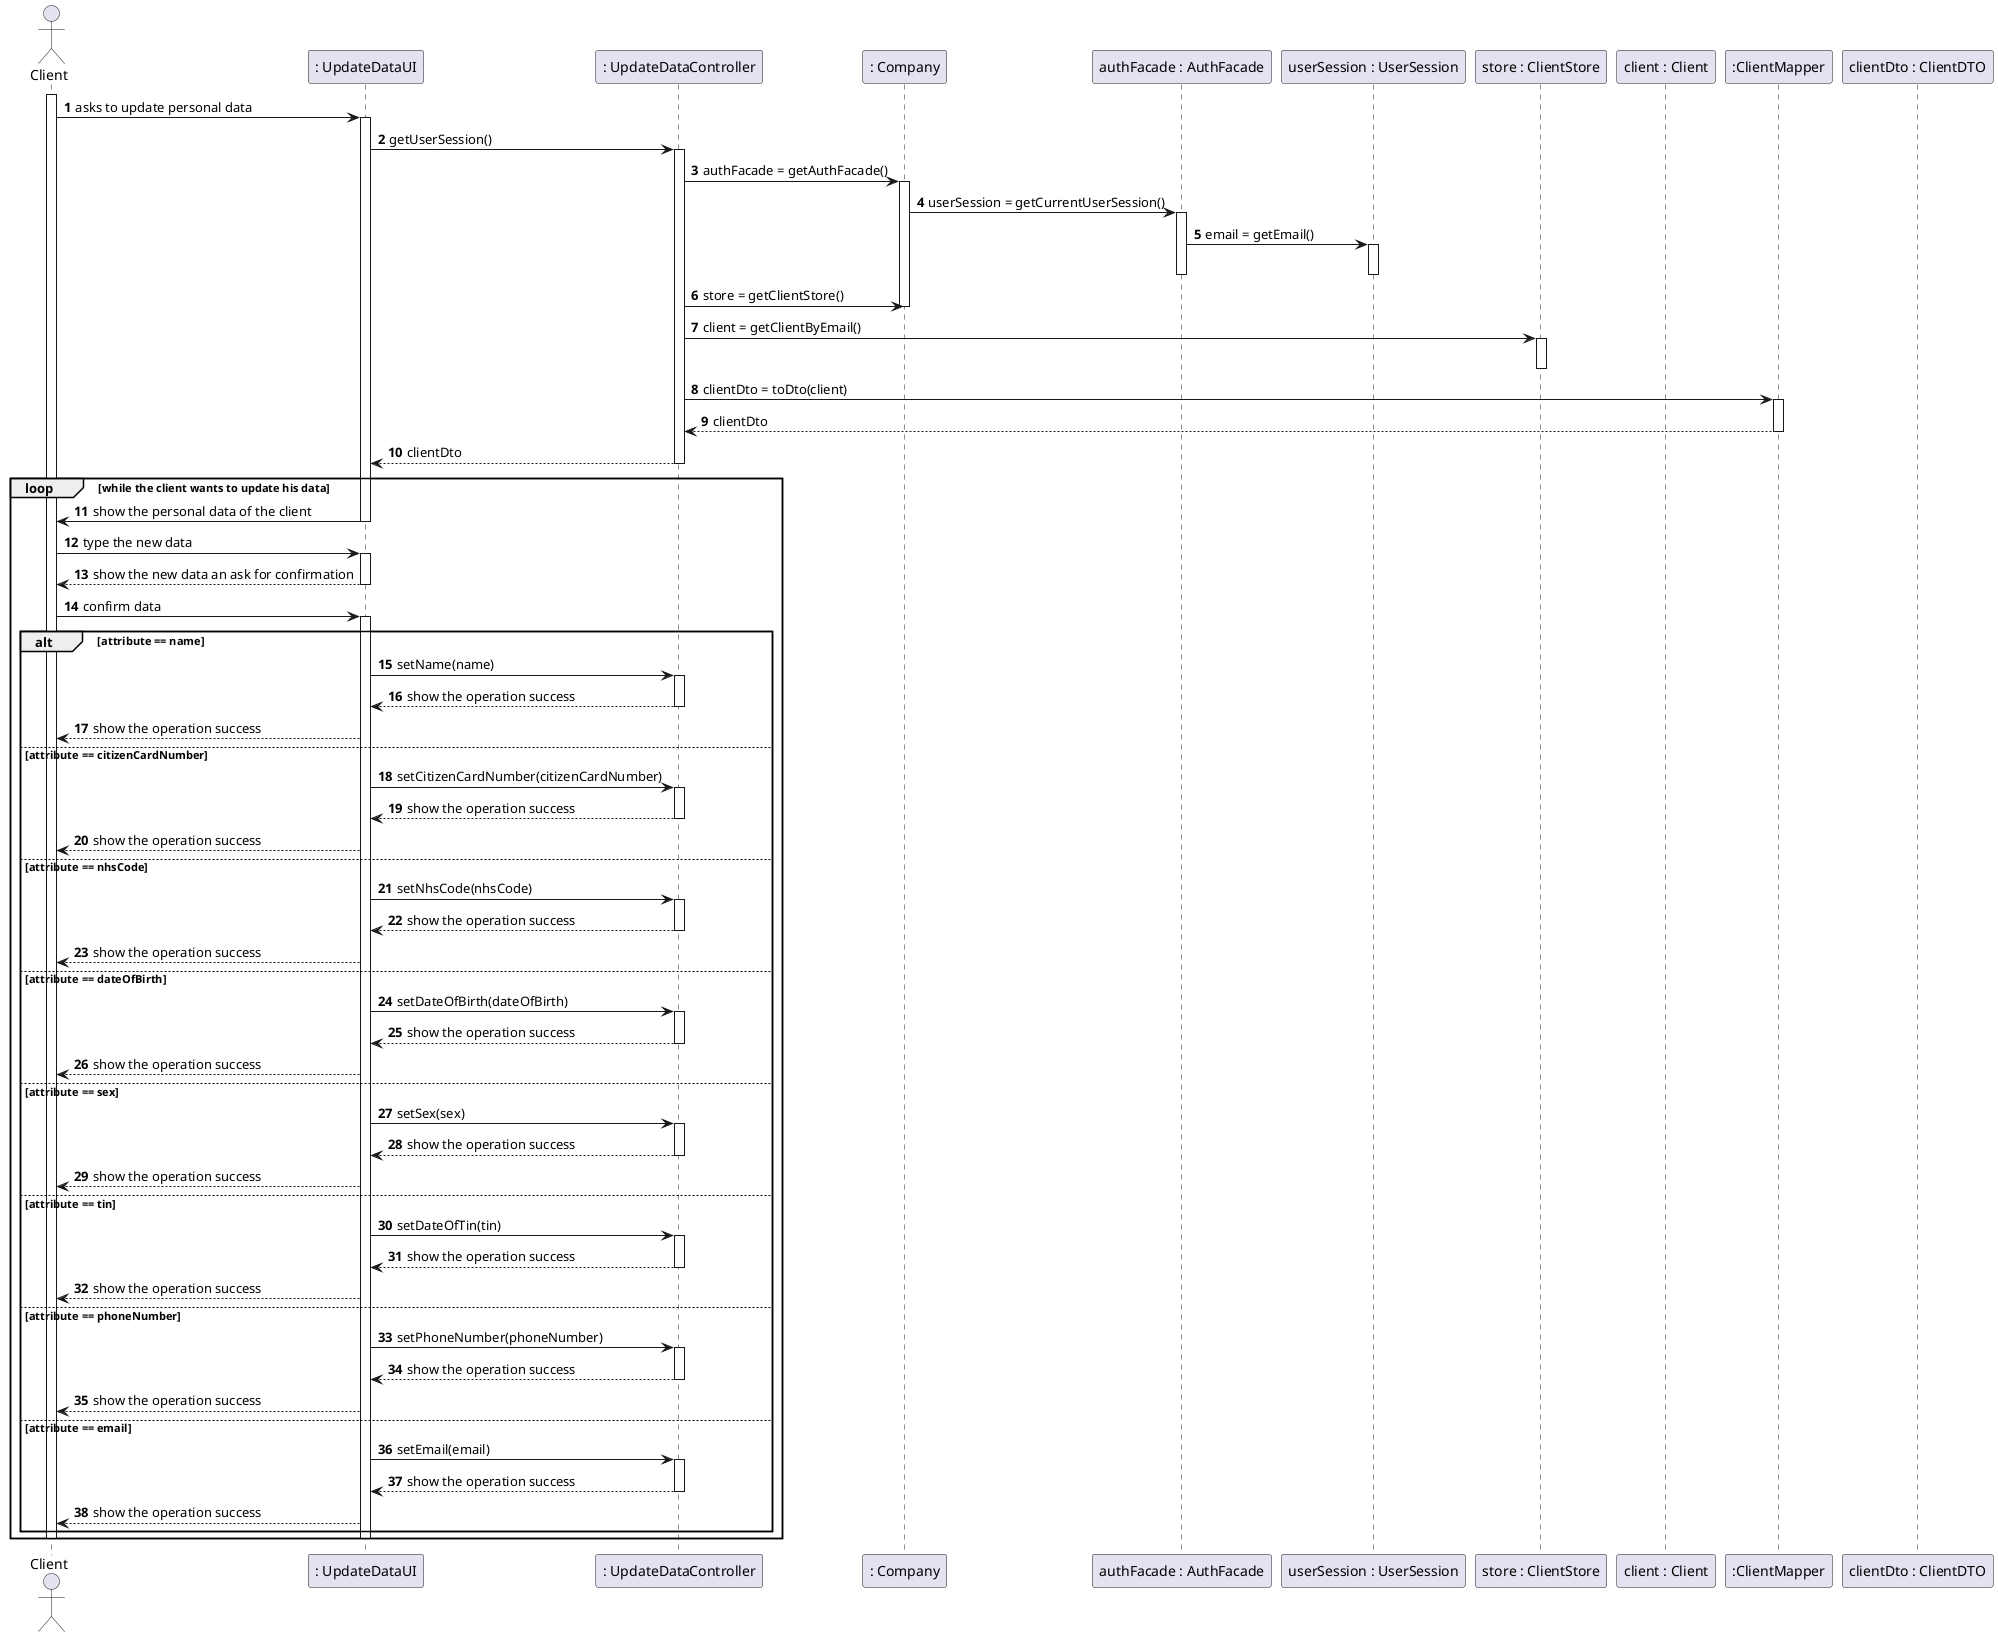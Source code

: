 @startuml
'https://plantuml.com/sequence-diagram

autonumber
actor "Client" as CL

participant ": UpdateDataUI" as UI
participant ": UpdateDataController" as CTRL
participant ": Company" as COMP
participant "authFacade : AuthFacade" as AUTH
participant "userSession : UserSession" as SESSION
participant "store : ClientStore" as STORE
participant "client : Client" as CLIENT
participant ":ClientMapper" as MAPPER
participant "clientDto : ClientDTO" as DTO
activate CL
CL -> UI : asks to update personal data
activate UI
UI -> CTRL : getUserSession()
activate CTRL
CTRL -> COMP : authFacade = getAuthFacade()
activate COMP
COMP->AUTH : userSession = getCurrentUserSession()
activate AUTH
AUTH-> SESSION : email = getEmail()
activate SESSION
deactivate SESSION
deactivate AUTH
CTRL->COMP : store = getClientStore()
deactivate COMP
CTRL->STORE : client = getClientByEmail()
activate STORE
deactivate STORE
CTRL-> MAPPER : clientDto = toDto(client)
activate MAPPER
MAPPER-->CTRL : clientDto
deactivate MAPPER
CTRL-->UI : clientDto
deactivate CTRL

loop while the client wants to update his data
UI -> CL : show the personal data of the client
deactivate UI
CL -> UI : type the new data
activate UI
UI -->CL : show the new data an ask for confirmation
deactivate UI
CL->UI: confirm data
activate UI
alt attribute == name
UI-> CTRL : setName(name)
activate CTRL
CTRL --> UI : show the operation success
deactivate CTRL
UI-->CL : show the operation success
else attribute == citizenCardNumber
UI-> CTRL : setCitizenCardNumber(citizenCardNumber)
activate CTRL
CTRL --> UI : show the operation success
deactivate CTRL
UI-->CL : show the operation success
else attribute == nhsCode
UI->CTRL : setNhsCode(nhsCode)
activate CTRL
CTRL --> UI : show the operation success
deactivate CTRL
UI-->CL : show the operation success
else attribute == dateOfBirth
UI-> CTRL : setDateOfBirth(dateOfBirth)
activate CTRL
CTRL --> UI : show the operation success
deactivate CTRL
UI-->CL : show the operation success
else attribute == sex
UI-> CTRL : setSex(sex)
activate CTRL
CTRL --> UI : show the operation success
deactivate CTRL
UI-->CL : show the operation success
else attribute == tin
UI-> CTRL : setDateOfTin(tin)
activate CTRL
CTRL --> UI : show the operation success
deactivate CTRL
UI-->CL : show the operation success
else attribute == phoneNumber
UI-> CTRL : setPhoneNumber(phoneNumber)
activate CTRL
CTRL --> UI : show the operation success
deactivate CTRL
UI-->CL : show the operation success
else attribute == email
UI-> CTRL : setEmail(email)
activate CTRL
CTRL --> UI : show the operation success
deactivate CTRL
UI-->CL : show the operation success
end alt
deactivate UI
deactivate CL
end

@enduml